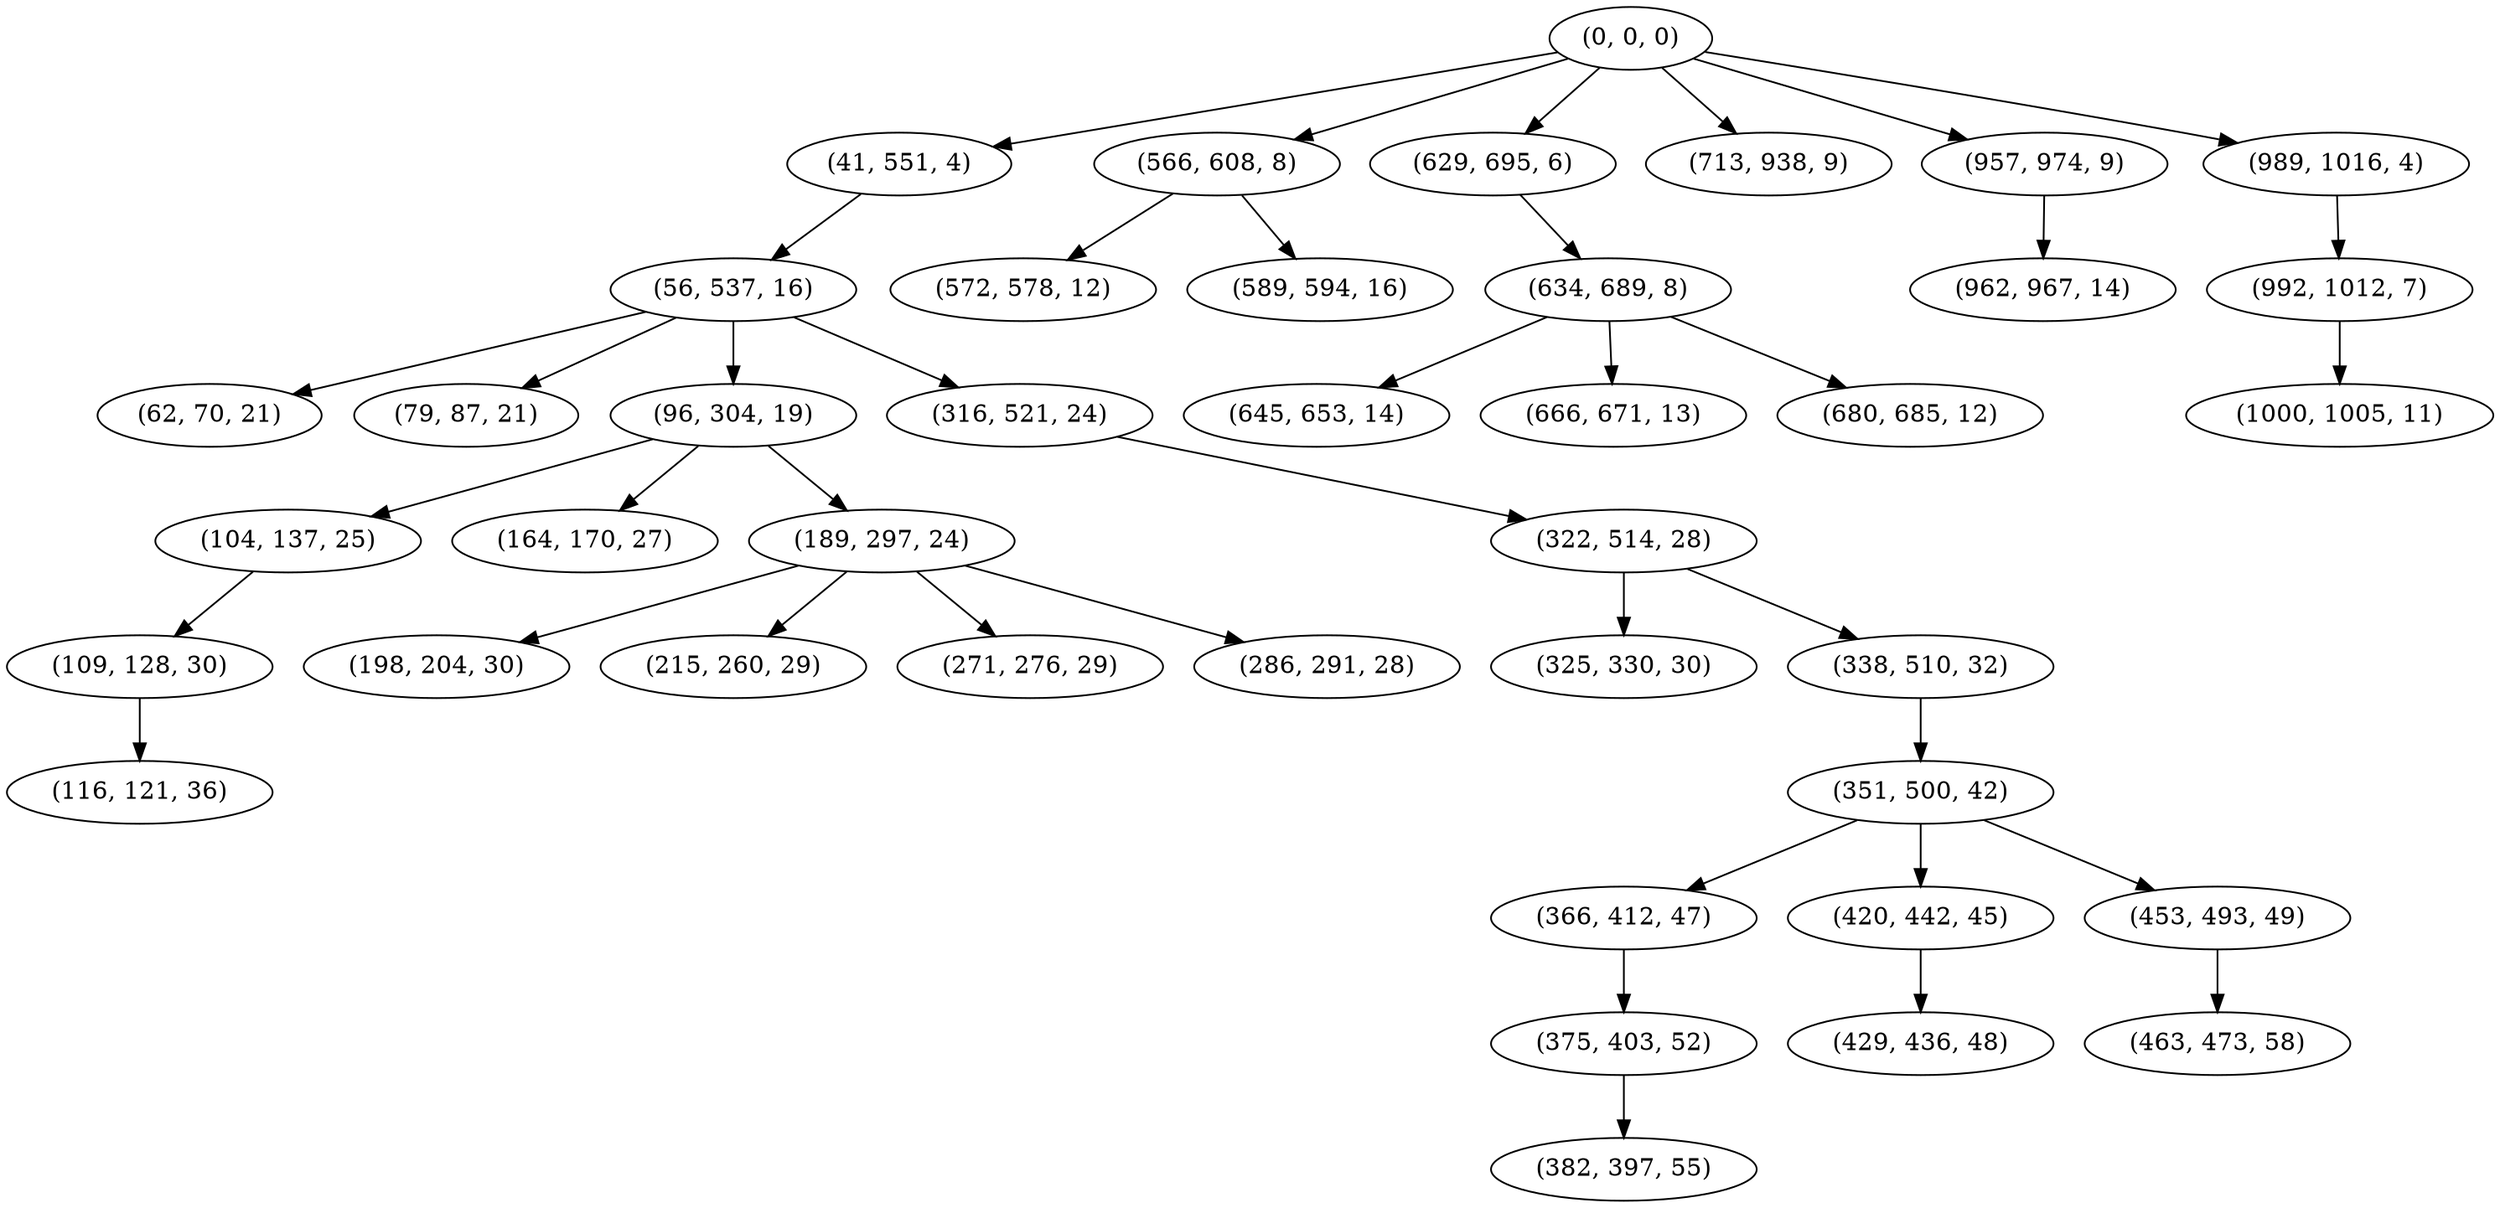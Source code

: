 digraph tree {
    "(0, 0, 0)";
    "(41, 551, 4)";
    "(56, 537, 16)";
    "(62, 70, 21)";
    "(79, 87, 21)";
    "(96, 304, 19)";
    "(104, 137, 25)";
    "(109, 128, 30)";
    "(116, 121, 36)";
    "(164, 170, 27)";
    "(189, 297, 24)";
    "(198, 204, 30)";
    "(215, 260, 29)";
    "(271, 276, 29)";
    "(286, 291, 28)";
    "(316, 521, 24)";
    "(322, 514, 28)";
    "(325, 330, 30)";
    "(338, 510, 32)";
    "(351, 500, 42)";
    "(366, 412, 47)";
    "(375, 403, 52)";
    "(382, 397, 55)";
    "(420, 442, 45)";
    "(429, 436, 48)";
    "(453, 493, 49)";
    "(463, 473, 58)";
    "(566, 608, 8)";
    "(572, 578, 12)";
    "(589, 594, 16)";
    "(629, 695, 6)";
    "(634, 689, 8)";
    "(645, 653, 14)";
    "(666, 671, 13)";
    "(680, 685, 12)";
    "(713, 938, 9)";
    "(957, 974, 9)";
    "(962, 967, 14)";
    "(989, 1016, 4)";
    "(992, 1012, 7)";
    "(1000, 1005, 11)";
    "(0, 0, 0)" -> "(41, 551, 4)";
    "(0, 0, 0)" -> "(566, 608, 8)";
    "(0, 0, 0)" -> "(629, 695, 6)";
    "(0, 0, 0)" -> "(713, 938, 9)";
    "(0, 0, 0)" -> "(957, 974, 9)";
    "(0, 0, 0)" -> "(989, 1016, 4)";
    "(41, 551, 4)" -> "(56, 537, 16)";
    "(56, 537, 16)" -> "(62, 70, 21)";
    "(56, 537, 16)" -> "(79, 87, 21)";
    "(56, 537, 16)" -> "(96, 304, 19)";
    "(56, 537, 16)" -> "(316, 521, 24)";
    "(96, 304, 19)" -> "(104, 137, 25)";
    "(96, 304, 19)" -> "(164, 170, 27)";
    "(96, 304, 19)" -> "(189, 297, 24)";
    "(104, 137, 25)" -> "(109, 128, 30)";
    "(109, 128, 30)" -> "(116, 121, 36)";
    "(189, 297, 24)" -> "(198, 204, 30)";
    "(189, 297, 24)" -> "(215, 260, 29)";
    "(189, 297, 24)" -> "(271, 276, 29)";
    "(189, 297, 24)" -> "(286, 291, 28)";
    "(316, 521, 24)" -> "(322, 514, 28)";
    "(322, 514, 28)" -> "(325, 330, 30)";
    "(322, 514, 28)" -> "(338, 510, 32)";
    "(338, 510, 32)" -> "(351, 500, 42)";
    "(351, 500, 42)" -> "(366, 412, 47)";
    "(351, 500, 42)" -> "(420, 442, 45)";
    "(351, 500, 42)" -> "(453, 493, 49)";
    "(366, 412, 47)" -> "(375, 403, 52)";
    "(375, 403, 52)" -> "(382, 397, 55)";
    "(420, 442, 45)" -> "(429, 436, 48)";
    "(453, 493, 49)" -> "(463, 473, 58)";
    "(566, 608, 8)" -> "(572, 578, 12)";
    "(566, 608, 8)" -> "(589, 594, 16)";
    "(629, 695, 6)" -> "(634, 689, 8)";
    "(634, 689, 8)" -> "(645, 653, 14)";
    "(634, 689, 8)" -> "(666, 671, 13)";
    "(634, 689, 8)" -> "(680, 685, 12)";
    "(957, 974, 9)" -> "(962, 967, 14)";
    "(989, 1016, 4)" -> "(992, 1012, 7)";
    "(992, 1012, 7)" -> "(1000, 1005, 11)";
}
